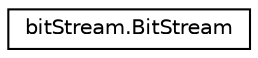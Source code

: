 digraph "Graphical Class Hierarchy"
{
  edge [fontname="Helvetica",fontsize="10",labelfontname="Helvetica",labelfontsize="10"];
  node [fontname="Helvetica",fontsize="10",shape=record];
  rankdir="LR";
  Node0 [label="bitStream.BitStream",height=0.2,width=0.4,color="black", fillcolor="white", style="filled",URL="$classbitStream_1_1BitStream.html"];
}
